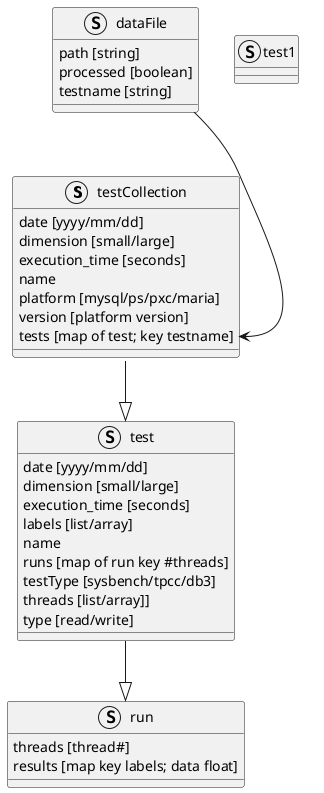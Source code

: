 @startuml
'https://plantuml.com/class-diagram

struct testCollection
struct test
struct run
struct dataFile


dataFile --> testCollection::tests
testCollection --|> test
test --|> run

Struct dataFile{
    path [string]
    processed [boolean]
    testname [string]
}

struct test1
Struct testCollection{
date [yyyy/mm/dd]
dimension [small/large]
execution_time [seconds]
name
platform [mysql/ps/pxc/maria]
version [platform version]
tests [map of test; key testname]
}


Struct run{
threads [thread#]
results [map key labels; data float]
}

struct test {
date [yyyy/mm/dd]
dimension [small/large]
execution_time [seconds]
labels [list/array]
name
runs [map of run key #threads]
testType [sysbench/tpcc/db3]
threads [list/array]]
type [read/write]
}


@enduml